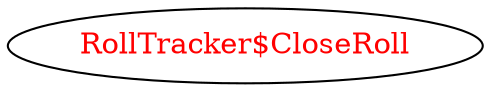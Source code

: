digraph dependencyGraph {
 concentrate=true;
 ranksep="2.0";
 rankdir="LR"; 
 splines="ortho";
"RollTracker$CloseRoll" [fontcolor="red"];
}